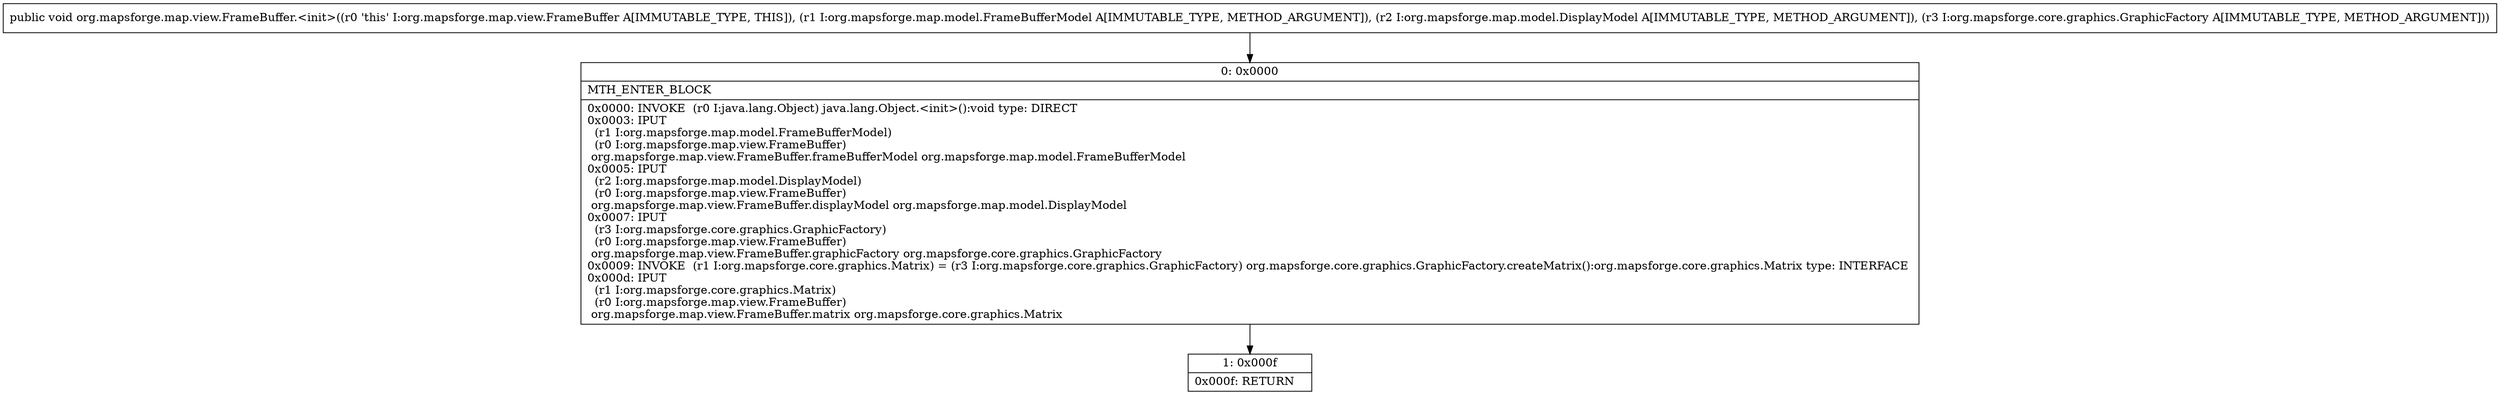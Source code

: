 digraph "CFG fororg.mapsforge.map.view.FrameBuffer.\<init\>(Lorg\/mapsforge\/map\/model\/FrameBufferModel;Lorg\/mapsforge\/map\/model\/DisplayModel;Lorg\/mapsforge\/core\/graphics\/GraphicFactory;)V" {
Node_0 [shape=record,label="{0\:\ 0x0000|MTH_ENTER_BLOCK\l|0x0000: INVOKE  (r0 I:java.lang.Object) java.lang.Object.\<init\>():void type: DIRECT \l0x0003: IPUT  \l  (r1 I:org.mapsforge.map.model.FrameBufferModel)\l  (r0 I:org.mapsforge.map.view.FrameBuffer)\l org.mapsforge.map.view.FrameBuffer.frameBufferModel org.mapsforge.map.model.FrameBufferModel \l0x0005: IPUT  \l  (r2 I:org.mapsforge.map.model.DisplayModel)\l  (r0 I:org.mapsforge.map.view.FrameBuffer)\l org.mapsforge.map.view.FrameBuffer.displayModel org.mapsforge.map.model.DisplayModel \l0x0007: IPUT  \l  (r3 I:org.mapsforge.core.graphics.GraphicFactory)\l  (r0 I:org.mapsforge.map.view.FrameBuffer)\l org.mapsforge.map.view.FrameBuffer.graphicFactory org.mapsforge.core.graphics.GraphicFactory \l0x0009: INVOKE  (r1 I:org.mapsforge.core.graphics.Matrix) = (r3 I:org.mapsforge.core.graphics.GraphicFactory) org.mapsforge.core.graphics.GraphicFactory.createMatrix():org.mapsforge.core.graphics.Matrix type: INTERFACE \l0x000d: IPUT  \l  (r1 I:org.mapsforge.core.graphics.Matrix)\l  (r0 I:org.mapsforge.map.view.FrameBuffer)\l org.mapsforge.map.view.FrameBuffer.matrix org.mapsforge.core.graphics.Matrix \l}"];
Node_1 [shape=record,label="{1\:\ 0x000f|0x000f: RETURN   \l}"];
MethodNode[shape=record,label="{public void org.mapsforge.map.view.FrameBuffer.\<init\>((r0 'this' I:org.mapsforge.map.view.FrameBuffer A[IMMUTABLE_TYPE, THIS]), (r1 I:org.mapsforge.map.model.FrameBufferModel A[IMMUTABLE_TYPE, METHOD_ARGUMENT]), (r2 I:org.mapsforge.map.model.DisplayModel A[IMMUTABLE_TYPE, METHOD_ARGUMENT]), (r3 I:org.mapsforge.core.graphics.GraphicFactory A[IMMUTABLE_TYPE, METHOD_ARGUMENT])) }"];
MethodNode -> Node_0;
Node_0 -> Node_1;
}

